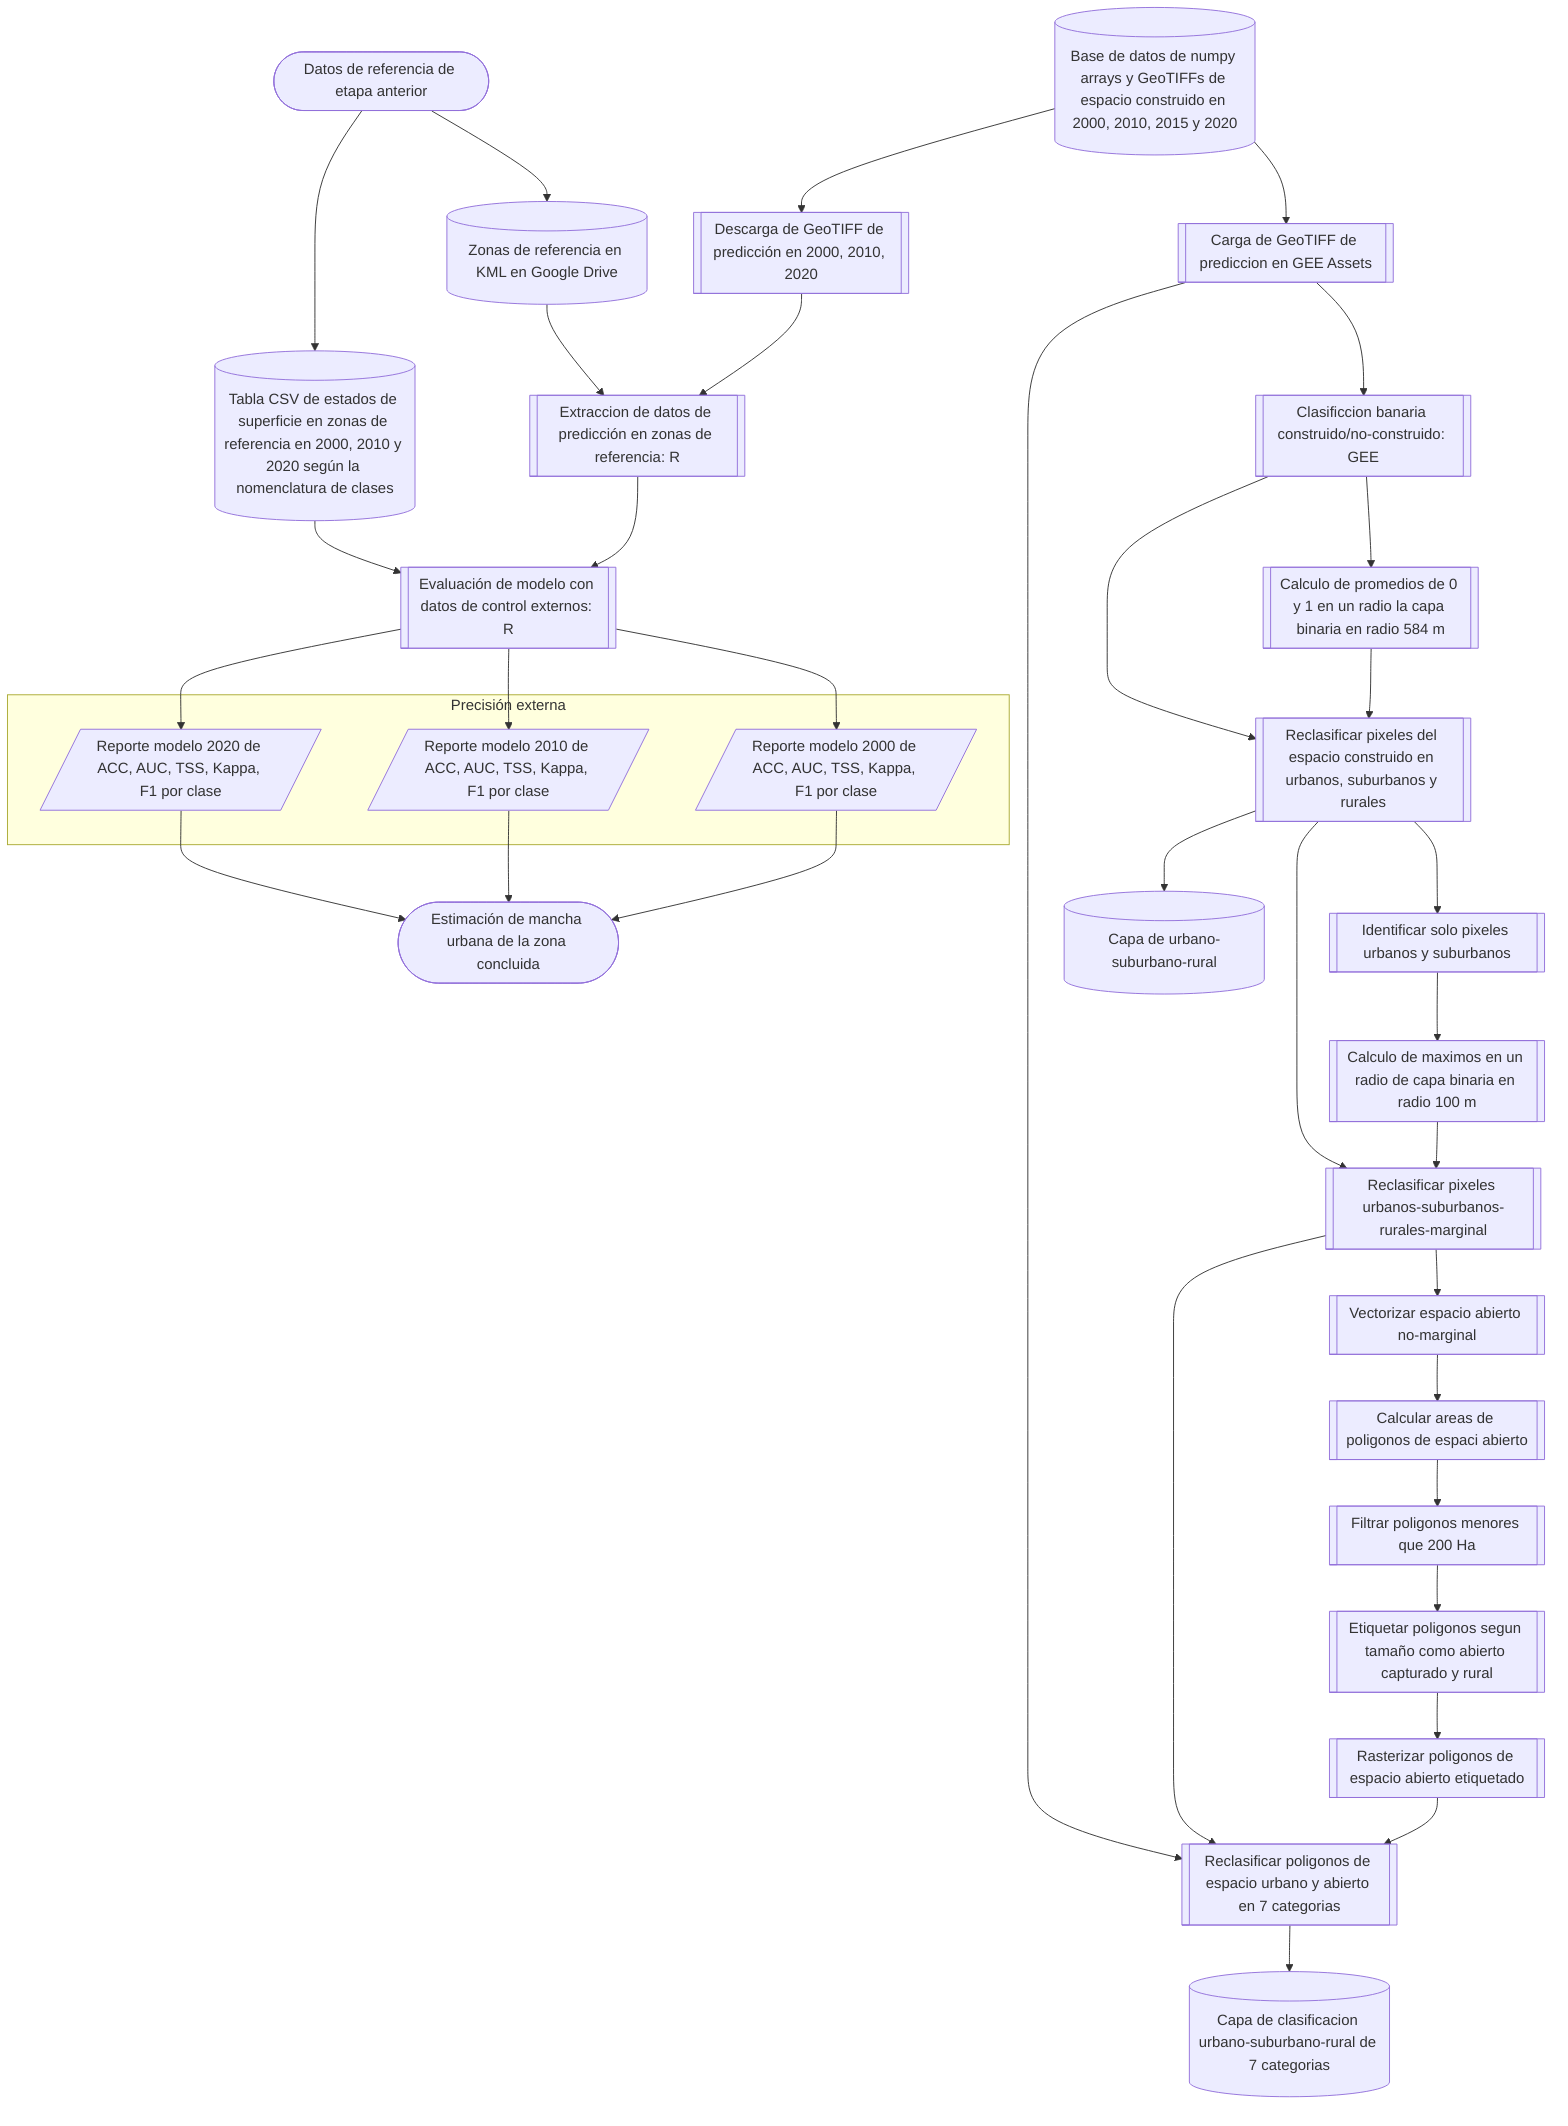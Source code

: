 flowchart TD
  subgraph s1["Precisión externa"]
    Z8A[/Reporte modelo 2020 de ACC, AUC, TSS, Kappa, F1 por clase/]
    Z8B[/Reporte modelo 2010 de ACC, AUC, TSS, Kappa, F1 por clase/]
    Z8C[/Reporte modelo 2000 de ACC, AUC, TSS, Kappa, F1 por clase/]
  end

  START2([Datos de referencia de etapa anterior])
  START2-->B6
  START2-->B8

  B6[(Zonas de referencia en KML en Google Drive)]
  B6-->Z6
  B8[(Tabla CSV de estados de superficie en zonas de referencia en 2000, 2010 y 2020 según la nomenclatura de clases)]
  B8-->Z7

  Z4[(Base de datos de numpy arrays y GeoTIFFs de espacio construido en 2000, 2010, 2015 y 2020)]-->Z5
  Z4-->Z5A
  Z5[[Descarga de GeoTIFF de predicción en 2000, 2010, 2020]]-->Z6
  Z5A[[Carga de GeoTIFF de prediccion en GEE Assets]]-->CLASS1
  Z5A-->CLASS11

  Z6[[Extraccion de datos de predicción en zonas de referencia: R]]-->Z7
  Z7[[Evaluación de modelo con datos de control externos: R]]-->Z8A
  Z7-->Z8B
  Z7-->Z8C
  Z8A-->END
  Z8B-->END
  Z8C-->END

  END([Estimación de mancha urbana de la zona concluida])

  CLASS1[[Clasificcion banaria construido/no-construido: GEE]]-->CLASS2
  CLASS1-->CLASS3
  CLASS2[[Calculo de promedios de 0 y 1 en un radio la capa binaria en radio 584 m]]-->CLASS3
  CLASS3[[Reclasificar pixeles del espacio construido en urbanos, suburbanos y rurales]]-->CLASS4
  CLASS3-->R1
  CLASS3-->CLASS5
  R1[(Capa de urbano-suburbano-rural)]
  CLASS4[[Identificar solo pixeles urbanos y suburbanos]]-->CLASS4A
  CLASS4A[[Calculo de maximos en un radio de capa binaria en radio 100 m]]-->CLASS5
  CLASS5[[Reclasificar pixeles urbanos-suburbanos-rurales-marginal]]-->CLASS6
  CLASS5-->CLASS11
  CLASS6[[Vectorizar espacio abierto no-marginal]]-->CLASS7
  CLASS7[[Calcular areas de poligonos de espaci abierto]]-->CLASS8
  CLASS8[[Filtrar poligonos menores que 200 Ha]]-->CLASS9
  CLASS9[[Etiquetar poligonos segun tamaño como abierto capturado y rural]]-->CLASS10
  CLASS10[[Rasterizar poligonos de espacio abierto etiquetado]]-->CLASS11
  CLASS11[[Reclasificar poligonos de espacio urbano y abierto en 7 categorias]]-->R2
  R2[(Capa de clasificacion urbano-suburbano-rural de 7 categorias)]